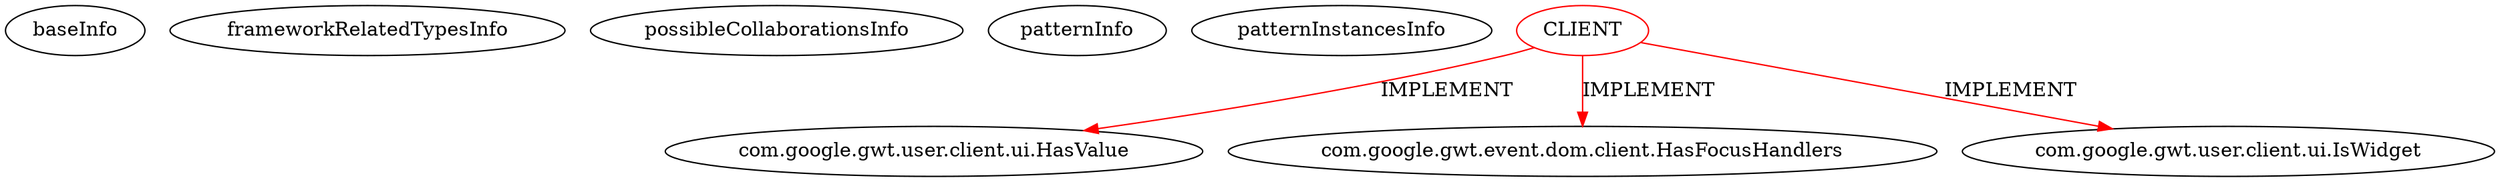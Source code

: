 digraph {
baseInfo[graphId=788,category="pattern",isAnonymous=false,possibleRelation=false]
frameworkRelatedTypesInfo[0="com.google.gwt.user.client.ui.HasValue",1="com.google.gwt.user.client.ui.IsWidget",2="com.google.gwt.event.dom.client.HasFocusHandlers"]
possibleCollaborationsInfo[]
patternInfo[frequency=2.0,patternRootClient=0]
patternInstancesInfo[0="dapicard-gwt-surface~/dapicard-gwt-surface/gwt-surface-master/gwt-surface/src/main/java/com/axeiya/gwt/surface/client/ContentEditableSurface.java~ContentEditableSurface~1180",1="dapicard-gwt-surface~/dapicard-gwt-surface/gwt-surface-master/gwt-surface/src/main/java/com/axeiya/gwt/surface/client/Surface.java~Surface~1177"]
2[label="com.google.gwt.user.client.ui.HasValue",vertexType="FRAMEWORK_INTERFACE_TYPE",isFrameworkType=false]
0[label="CLIENT",vertexType="ROOT_CLIENT_CLASS_DECLARATION",isFrameworkType=false,color=red]
3[label="com.google.gwt.event.dom.client.HasFocusHandlers",vertexType="FRAMEWORK_INTERFACE_TYPE",isFrameworkType=false]
1[label="com.google.gwt.user.client.ui.IsWidget",vertexType="FRAMEWORK_INTERFACE_TYPE",isFrameworkType=false]
0->2[label="IMPLEMENT",color=red]
0->1[label="IMPLEMENT",color=red]
0->3[label="IMPLEMENT",color=red]
}
